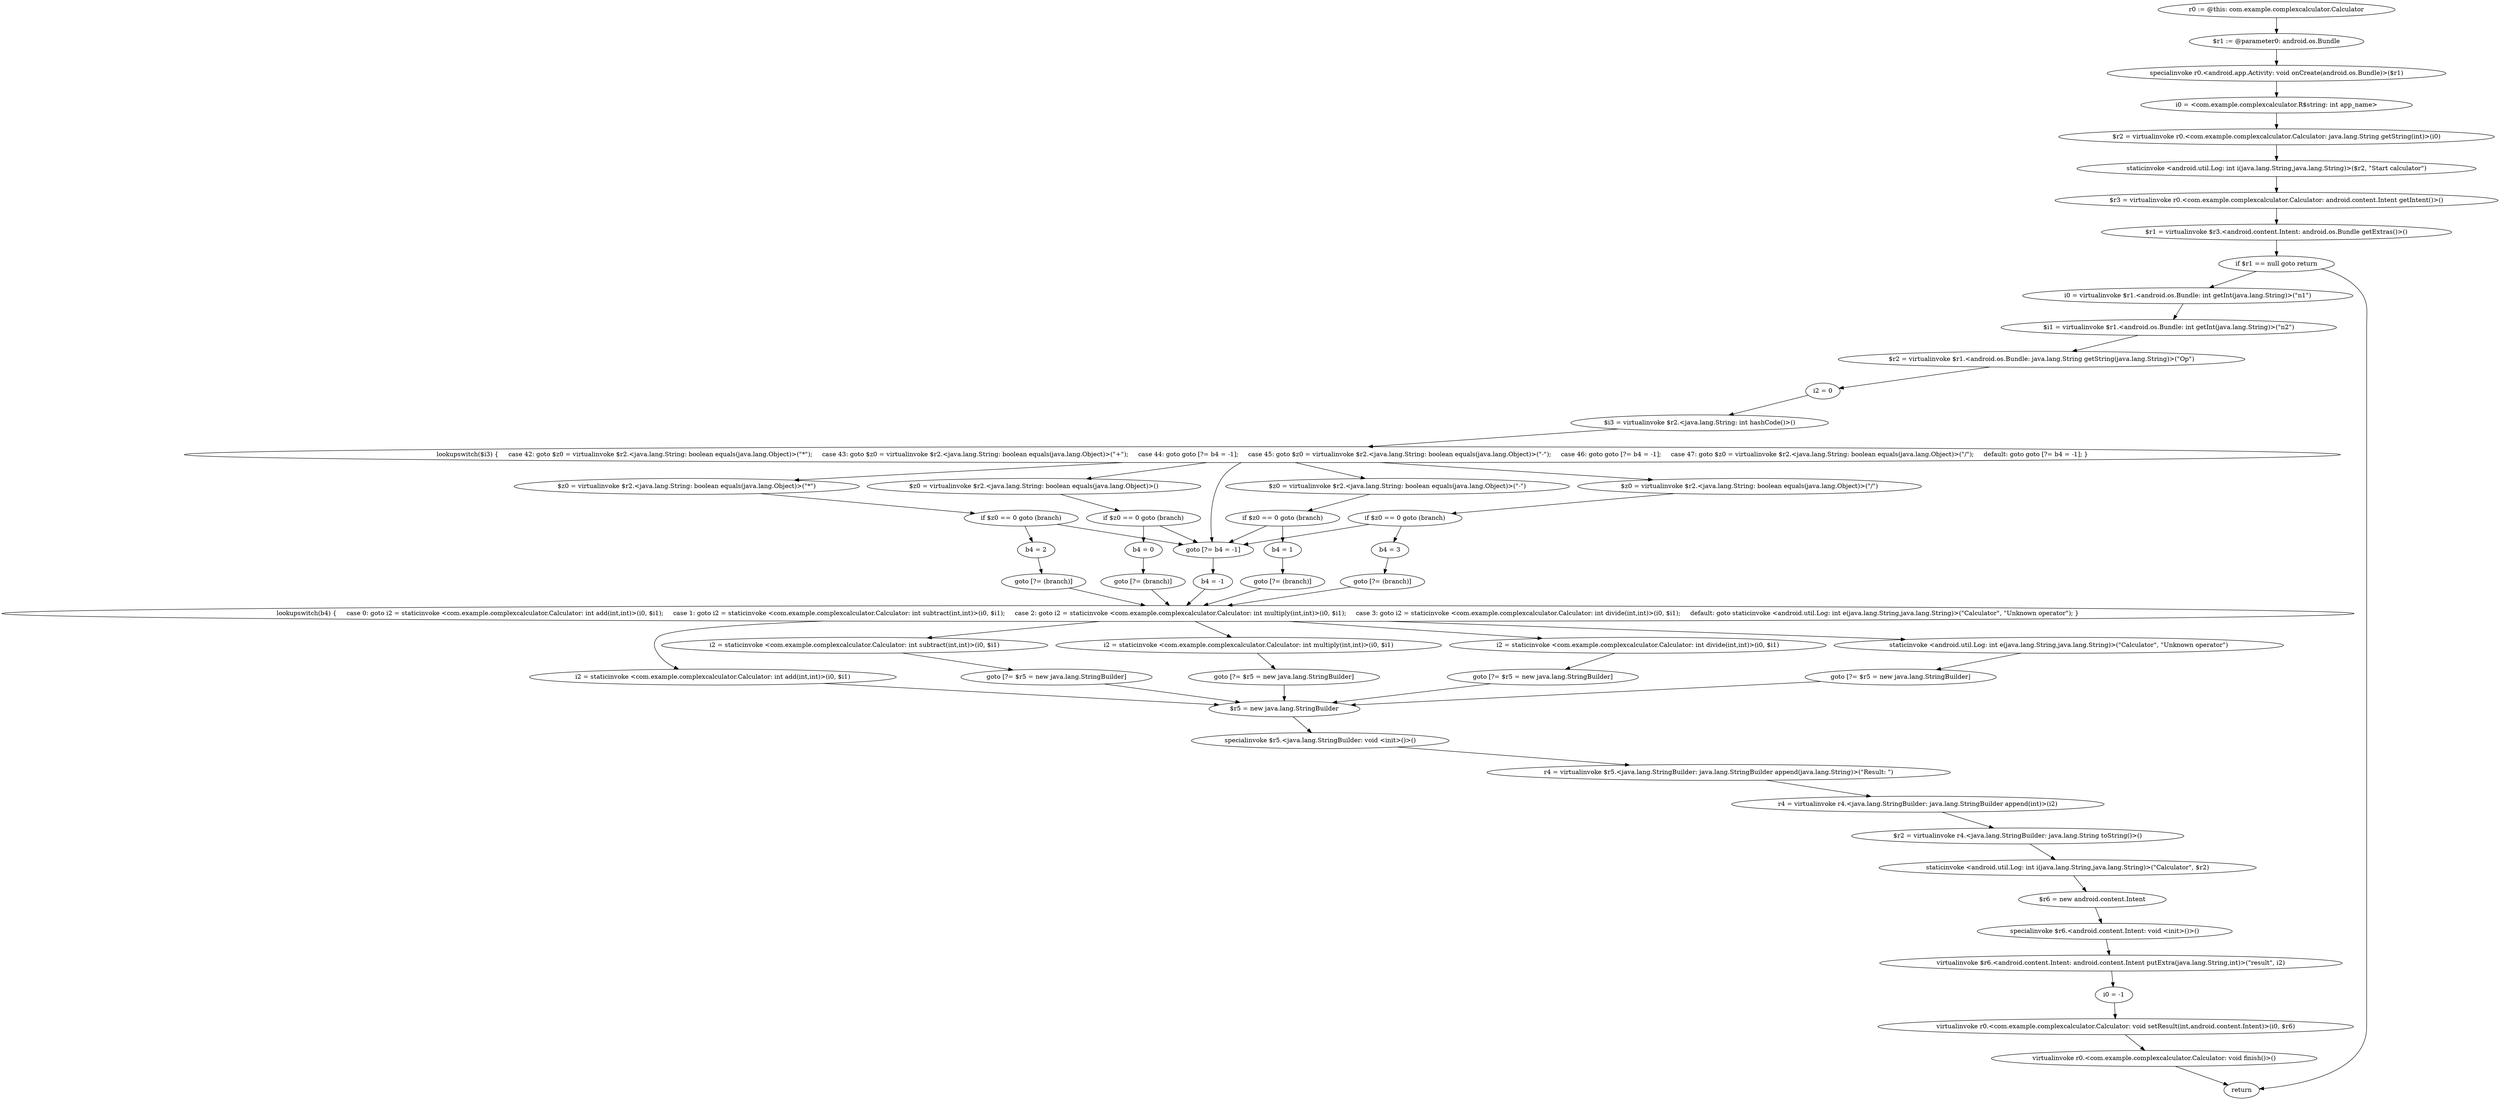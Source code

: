 digraph com_example_complexcalculator_Calculator_onCreate {
node1274258912 [label="r0 := @this: com.example.complexcalculator.Calculator"];
node1274258912 -> node359453953;
node359453953 [label="$r1 := @parameter0: android.os.Bundle"];
node359453953 -> node1138525700;
node1138525700 [label="specialinvoke r0.<android.app.Activity: void onCreate(android.os.Bundle)>($r1)"];
node1138525700 -> node9896551;
node9896551 [label="i0 = <com.example.complexcalculator.R$string: int app_name>"];
node9896551 -> node256138527;
node256138527 [label="$r2 = virtualinvoke r0.<com.example.complexcalculator.Calculator: java.lang.String getString(int)>(i0)"];
node256138527 -> node889813454;
node889813454 [label="staticinvoke <android.util.Log: int i(java.lang.String,java.lang.String)>($r2, \"Start calculator\")"];
node889813454 -> node411596501;
node411596501 [label="$r3 = virtualinvoke r0.<com.example.complexcalculator.Calculator: android.content.Intent getIntent()>()"];
node411596501 -> node1698791122;
node1698791122 [label="$r1 = virtualinvoke $r3.<android.content.Intent: android.os.Bundle getExtras()>()"];
node1698791122 -> node1252930493;
node1252930493 [label="if $r1 == null goto return"];
node1252930493 -> node1546823770;
node1252930493 -> node807444529;
node1546823770 [label="i0 = virtualinvoke $r1.<android.os.Bundle: int getInt(java.lang.String)>(\"n1\")"];
node1546823770 -> node1158112822;
node1158112822 [label="$i1 = virtualinvoke $r1.<android.os.Bundle: int getInt(java.lang.String)>(\"n2\")"];
node1158112822 -> node1832025701;
node1832025701 [label="$r2 = virtualinvoke $r1.<android.os.Bundle: java.lang.String getString(java.lang.String)>(\"Op\")"];
node1832025701 -> node1812913214;
node1812913214 [label="i2 = 0"];
node1812913214 -> node1435126222;
node1435126222 [label="$i3 = virtualinvoke $r2.<java.lang.String: int hashCode()>()"];
node1435126222 -> node1479651663;
node1479651663 [label="lookupswitch($i3) {     case 42: goto $z0 = virtualinvoke $r2.<java.lang.String: boolean equals(java.lang.Object)>(\"*\");     case 43: goto $z0 = virtualinvoke $r2.<java.lang.String: boolean equals(java.lang.Object)>(\"+\");     case 44: goto goto [?= b4 = -1];     case 45: goto $z0 = virtualinvoke $r2.<java.lang.String: boolean equals(java.lang.Object)>(\"-\");     case 46: goto goto [?= b4 = -1];     case 47: goto $z0 = virtualinvoke $r2.<java.lang.String: boolean equals(java.lang.Object)>(\"/\");     default: goto goto [?= b4 = -1]; }"];
node1479651663 -> node2135052469;
node1479651663 -> node1842209036;
node1479651663 -> node1442757230;
node1479651663 -> node418374303;
node1479651663 -> node352961496;
node1442757230 [label="goto [?= b4 = -1]"];
node1442757230 -> node1690909005;
node352961496 [label="$z0 = virtualinvoke $r2.<java.lang.String: boolean equals(java.lang.Object)>(\"/\")"];
node352961496 -> node231454969;
node231454969 [label="if $z0 == 0 goto (branch)"];
node231454969 -> node1416151732;
node231454969 -> node1442757230;
node1416151732 [label="b4 = 3"];
node1416151732 -> node2076220847;
node2076220847 [label="goto [?= (branch)]"];
node2076220847 -> node1257847761;
node418374303 [label="$z0 = virtualinvoke $r2.<java.lang.String: boolean equals(java.lang.Object)>(\"-\")"];
node418374303 -> node602566698;
node602566698 [label="if $z0 == 0 goto (branch)"];
node602566698 -> node2000021696;
node602566698 -> node1442757230;
node2000021696 [label="b4 = 1"];
node2000021696 -> node1086880433;
node1086880433 [label="goto [?= (branch)]"];
node1086880433 -> node1257847761;
node1842209036 [label="$z0 = virtualinvoke $r2.<java.lang.String: boolean equals(java.lang.Object)>("+")"];
node1842209036 -> node1831496333;
node1831496333 [label="if $z0 == 0 goto (branch)"];
node1831496333 -> node1159308765;
node1831496333 -> node1442757230;
node1159308765 [label="b4 = 0"];
node1159308765 -> node354811950;
node354811950 [label="goto [?= (branch)]"];
node354811950 -> node1257847761;
node2135052469 [label="$z0 = virtualinvoke $r2.<java.lang.String: boolean equals(java.lang.Object)>(\"*\")"];
node2135052469 -> node1205656496;
node1205656496 [label="if $z0 == 0 goto (branch)"];
node1205656496 -> node388896053;
node1205656496 -> node1442757230;
node388896053 [label="b4 = 2"];
node388896053 -> node900457774;
node900457774 [label="goto [?= (branch)]"];
node900457774 -> node1257847761;
node1690909005 [label="b4 = -1"];
node1690909005 -> node1257847761;
node1257847761 [label="lookupswitch(b4) {     case 0: goto i2 = staticinvoke <com.example.complexcalculator.Calculator: int add(int,int)>(i0, $i1);     case 1: goto i2 = staticinvoke <com.example.complexcalculator.Calculator: int subtract(int,int)>(i0, $i1);     case 2: goto i2 = staticinvoke <com.example.complexcalculator.Calculator: int multiply(int,int)>(i0, $i1);     case 3: goto i2 = staticinvoke <com.example.complexcalculator.Calculator: int divide(int,int)>(i0, $i1);     default: goto staticinvoke <android.util.Log: int e(java.lang.String,java.lang.String)>(\"Calculator\", \"Unknown operator\"); }"];
node1257847761 -> node1461292753;
node1257847761 -> node697693999;
node1257847761 -> node1319324745;
node1257847761 -> node1503288302;
node1257847761 -> node1421612072;
node1421612072 [label="staticinvoke <android.util.Log: int e(java.lang.String,java.lang.String)>(\"Calculator\", \"Unknown operator\")"];
node1421612072 -> node1239928269;
node1239928269 [label="goto [?= $r5 = new java.lang.StringBuilder]"];
node1239928269 -> node771043395;
node1503288302 [label="i2 = staticinvoke <com.example.complexcalculator.Calculator: int divide(int,int)>(i0, $i1)"];
node1503288302 -> node1826980783;
node1826980783 [label="goto [?= $r5 = new java.lang.StringBuilder]"];
node1826980783 -> node771043395;
node1319324745 [label="i2 = staticinvoke <com.example.complexcalculator.Calculator: int multiply(int,int)>(i0, $i1)"];
node1319324745 -> node109939080;
node109939080 [label="goto [?= $r5 = new java.lang.StringBuilder]"];
node109939080 -> node771043395;
node697693999 [label="i2 = staticinvoke <com.example.complexcalculator.Calculator: int subtract(int,int)>(i0, $i1)"];
node697693999 -> node94969147;
node94969147 [label="goto [?= $r5 = new java.lang.StringBuilder]"];
node94969147 -> node771043395;
node1461292753 [label="i2 = staticinvoke <com.example.complexcalculator.Calculator: int add(int,int)>(i0, $i1)"];
node1461292753 -> node771043395;
node771043395 [label="$r5 = new java.lang.StringBuilder"];
node771043395 -> node599978050;
node599978050 [label="specialinvoke $r5.<java.lang.StringBuilder: void <init>()>()"];
node599978050 -> node1894855374;
node1894855374 [label="r4 = virtualinvoke $r5.<java.lang.StringBuilder: java.lang.StringBuilder append(java.lang.String)>(\"Result: \")"];
node1894855374 -> node1081531801;
node1081531801 [label="r4 = virtualinvoke r4.<java.lang.StringBuilder: java.lang.StringBuilder append(int)>(i2)"];
node1081531801 -> node893244823;
node893244823 [label="$r2 = virtualinvoke r4.<java.lang.StringBuilder: java.lang.String toString()>()"];
node893244823 -> node606724836;
node606724836 [label="staticinvoke <android.util.Log: int i(java.lang.String,java.lang.String)>(\"Calculator\", $r2)"];
node606724836 -> node1997899903;
node1997899903 [label="$r6 = new android.content.Intent"];
node1997899903 -> node744454759;
node744454759 [label="specialinvoke $r6.<android.content.Intent: void <init>()>()"];
node744454759 -> node1041175222;
node1041175222 [label="virtualinvoke $r6.<android.content.Intent: android.content.Intent putExtra(java.lang.String,int)>(\"result\", i2)"];
node1041175222 -> node841983194;
node841983194 [label="i0 = -1"];
node841983194 -> node1703027576;
node1703027576 [label="virtualinvoke r0.<com.example.complexcalculator.Calculator: void setResult(int,android.content.Intent)>(i0, $r6)"];
node1703027576 -> node844751341;
node844751341 [label="virtualinvoke r0.<com.example.complexcalculator.Calculator: void finish()>()"];
node844751341 -> node807444529;
node807444529 [label="return"];
}
